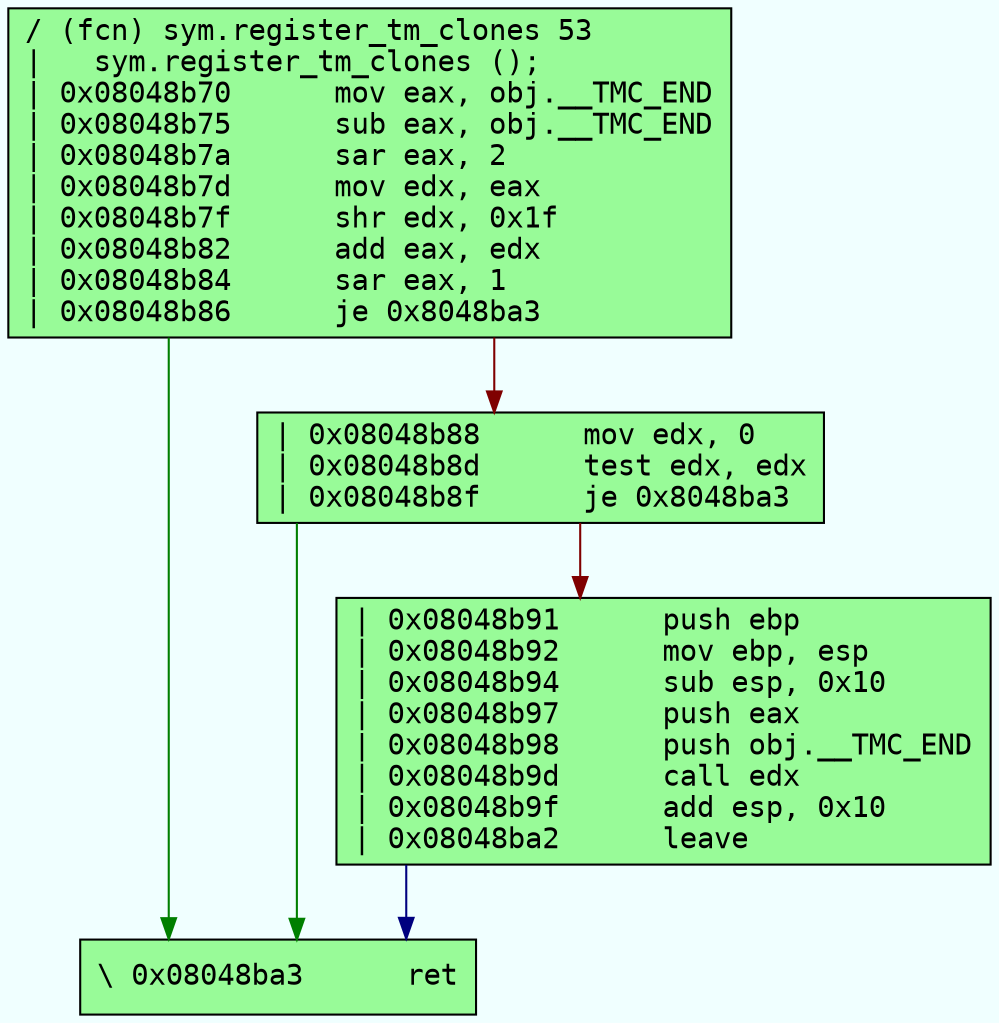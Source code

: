 digraph code {
	graph [bgcolor=azure fontsize=8 fontname="Courier" splines="ortho"];
	node [fillcolor=gray style=filled shape=box];
	edge [arrowhead="normal"];
	"0x08048b70" -> "0x08048ba3" [color="#007f00"];
	"0x08048b70" -> "0x08048b88" [color="#7f0000"];
	"0x08048b70" [URL="sym.register_tm_clones/0x08048b70", fillcolor="palegreen",color="black", fontname="Courier",label="/ (fcn) sym.register_tm_clones 53\l|   sym.register_tm_clones ();\l| 0x08048b70      mov eax, obj.__TMC_END\l| 0x08048b75      sub eax, obj.__TMC_END\l| 0x08048b7a      sar eax, 2\l| 0x08048b7d      mov edx, eax\l| 0x08048b7f      shr edx, 0x1f\l| 0x08048b82      add eax, edx\l| 0x08048b84      sar eax, 1\l| 0x08048b86      je 0x8048ba3\l"]
	"0x08048b88" -> "0x08048ba3" [color="#007f00"];
	"0x08048b88" -> "0x08048b91" [color="#7f0000"];
	"0x08048b88" [URL="sym.register_tm_clones/0x08048b88", fillcolor="palegreen",color="black", fontname="Courier",label="| 0x08048b88      mov edx, 0\l| 0x08048b8d      test edx, edx\l| 0x08048b8f      je 0x8048ba3\l"]
	"0x08048b91" -> "0x08048ba3" [color="#00007f"];
	"0x08048b91" [URL="sym.register_tm_clones/0x08048b91", fillcolor="palegreen",color="black", fontname="Courier",label="| 0x08048b91      push ebp\l| 0x08048b92      mov ebp, esp\l| 0x08048b94      sub esp, 0x10\l| 0x08048b97      push eax\l| 0x08048b98      push obj.__TMC_END\l| 0x08048b9d      call edx\l| 0x08048b9f      add esp, 0x10\l| 0x08048ba2      leave\l"]
	"0x08048ba3" [URL="sym.register_tm_clones/0x08048ba3", fillcolor="palegreen",color="black", fontname="Courier",label="\\ 0x08048ba3      ret\l"]
}
